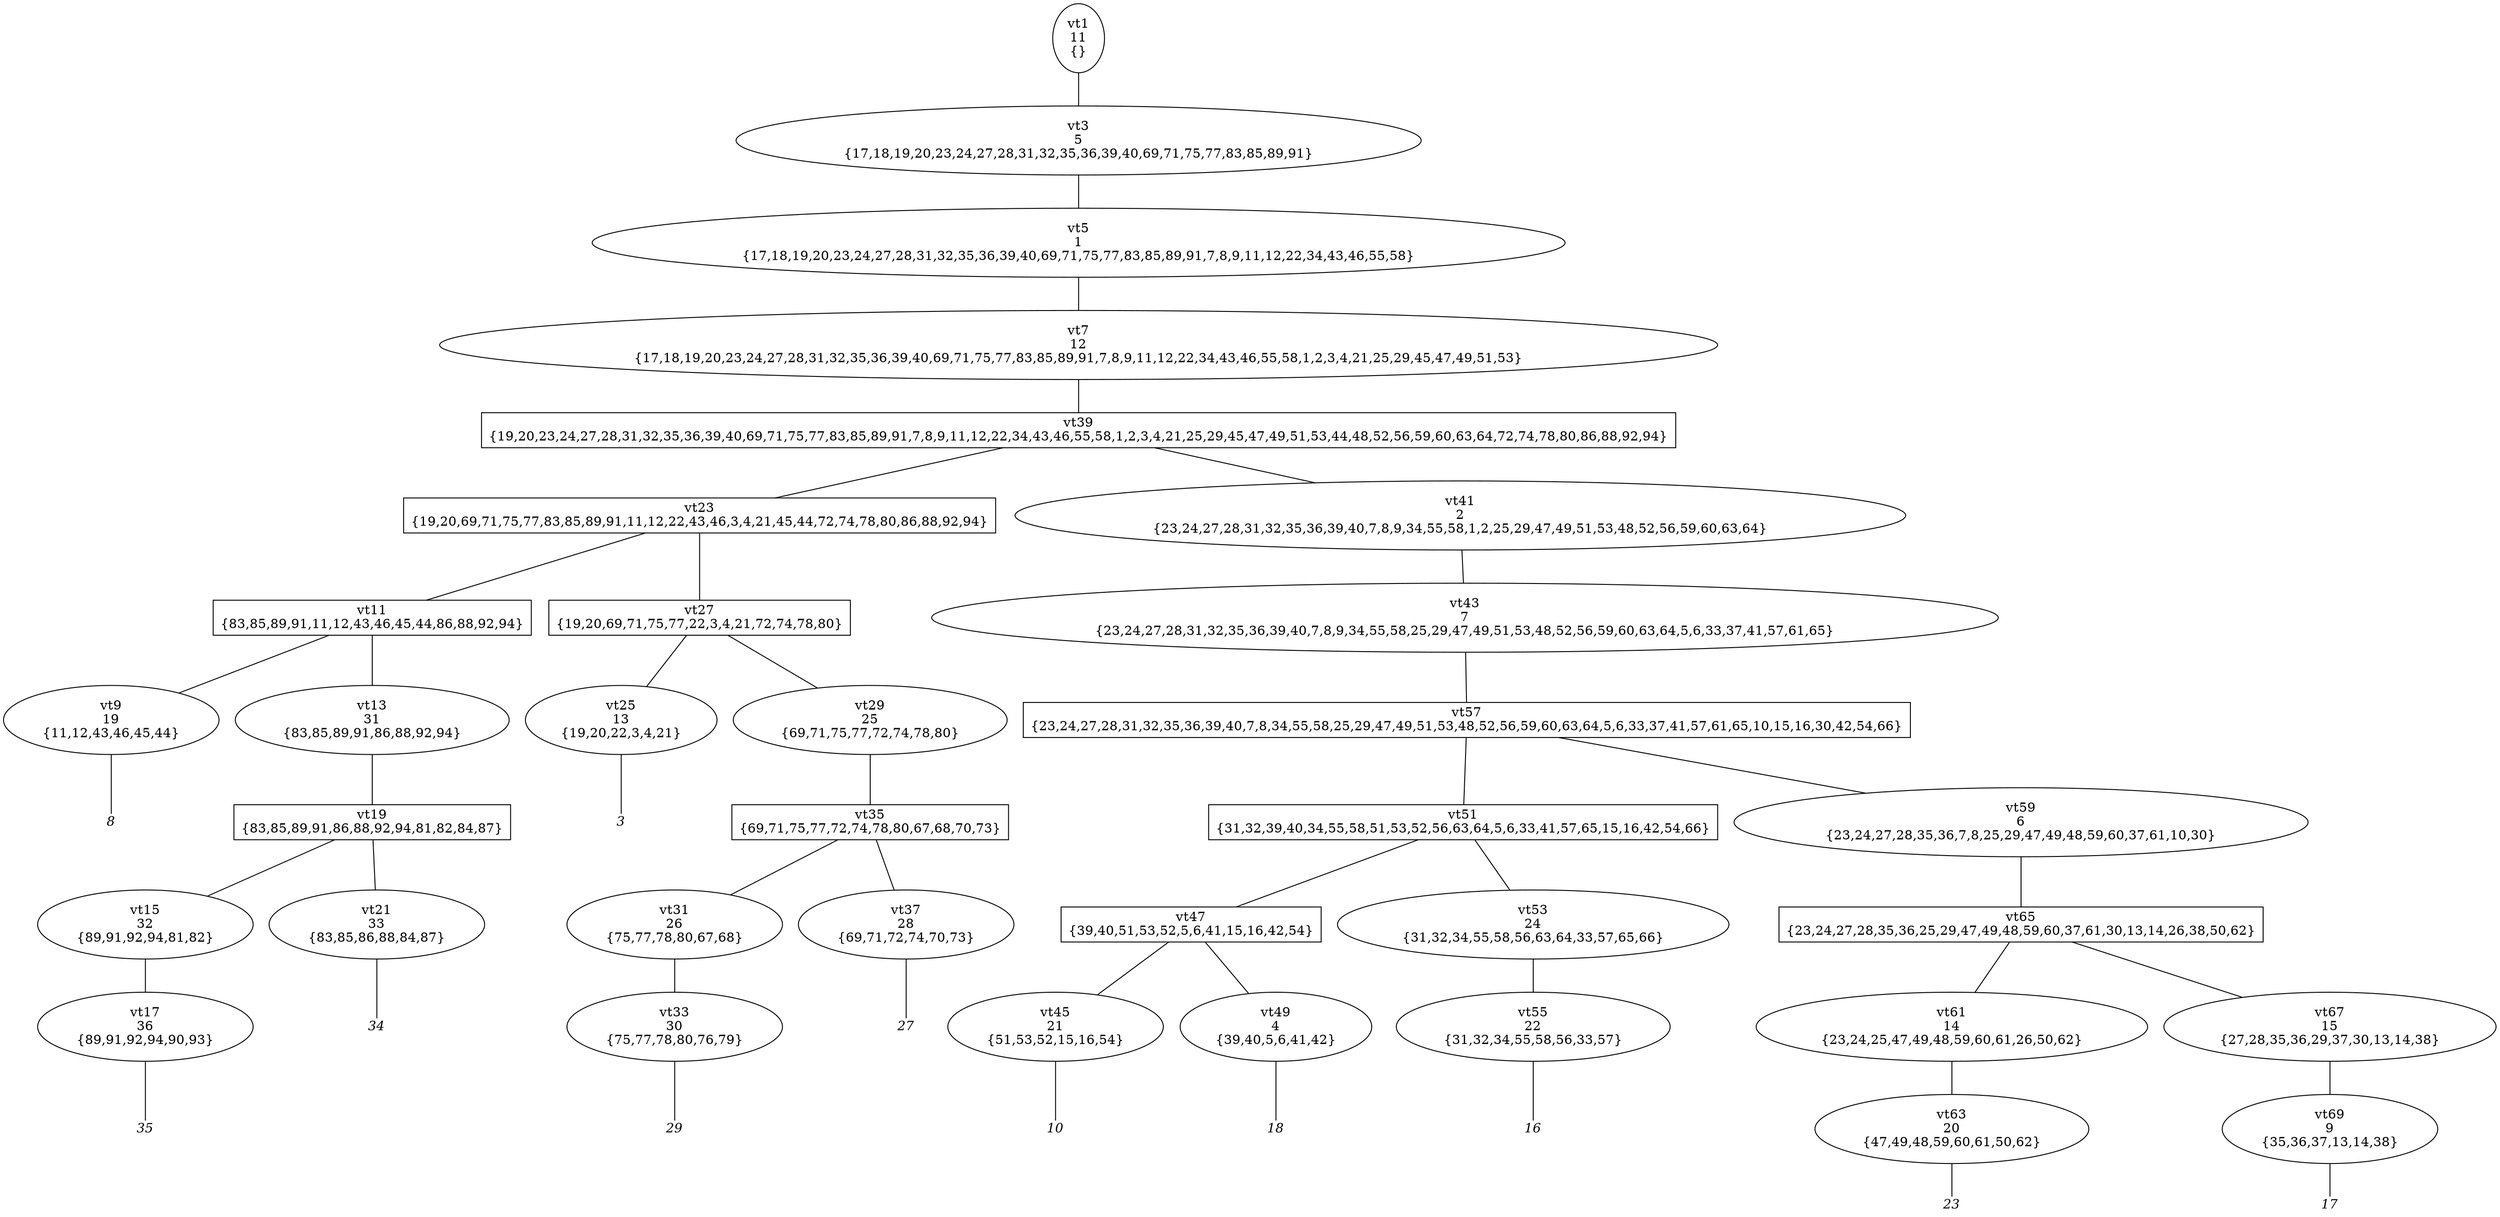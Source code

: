 
digraph vtree {

overlap=false

n1 [label="vt1
11
{}",shape="ellipse"]; 
n3 [label="vt3
5
{17,18,19,20,23,24,27,28,31,32,35,36,39,40,69,71,75,77,83,85,89,91}",shape="ellipse"]; 
n5 [label="vt5
1
{17,18,19,20,23,24,27,28,31,32,35,36,39,40,69,71,75,77,83,85,89,91,7,8,9,11,12,22,34,43,46,55,58}",shape="ellipse"]; 
n7 [label="vt7
12
{17,18,19,20,23,24,27,28,31,32,35,36,39,40,69,71,75,77,83,85,89,91,7,8,9,11,12,22,34,43,46,55,58,1,2,3,4,21,25,29,45,47,49,51,53}",shape="ellipse"]; 
n39 [label="vt39
{19,20,23,24,27,28,31,32,35,36,39,40,69,71,75,77,83,85,89,91,7,8,9,11,12,22,34,43,46,55,58,1,2,3,4,21,25,29,45,47,49,51,53,44,48,52,56,59,60,63,64,72,74,78,80,86,88,92,94}",shape="box"]; 
n23 [label="vt23
{19,20,69,71,75,77,83,85,89,91,11,12,22,43,46,3,4,21,45,44,72,74,78,80,86,88,92,94}",shape="box"]; 
n11 [label="vt11
{83,85,89,91,11,12,43,46,45,44,86,88,92,94}",shape="box"]; 
n9 [label="vt9
19
{11,12,43,46,45,44}",shape="ellipse"]; 
n10 [label="8",fontname="Times-Italic",fontsize=14,shape=plaintext,fixedsize=true,width=.25,height=.25]; 
n13 [label="vt13
31
{83,85,89,91,86,88,92,94}",shape="ellipse"]; 
n19 [label="vt19
{83,85,89,91,86,88,92,94,81,82,84,87}",shape="box"]; 
n15 [label="vt15
32
{89,91,92,94,81,82}",shape="ellipse"]; 
n17 [label="vt17
36
{89,91,92,94,90,93}",shape="ellipse"]; 
n18 [label="35",fontname="Times-Italic",fontsize=14,shape=plaintext,fixedsize=true,width=.25,height=.25]; 
n21 [label="vt21
33
{83,85,86,88,84,87}",shape="ellipse"]; 
n22 [label="34",fontname="Times-Italic",fontsize=14,shape=plaintext,fixedsize=true,width=.25,height=.25]; 
n27 [label="vt27
{19,20,69,71,75,77,22,3,4,21,72,74,78,80}",shape="box"]; 
n25 [label="vt25
13
{19,20,22,3,4,21}",shape="ellipse"]; 
n26 [label="3",fontname="Times-Italic",fontsize=14,shape=plaintext,fixedsize=true,width=.25,height=.25]; 
n29 [label="vt29
25
{69,71,75,77,72,74,78,80}",shape="ellipse"]; 
n35 [label="vt35
{69,71,75,77,72,74,78,80,67,68,70,73}",shape="box"]; 
n31 [label="vt31
26
{75,77,78,80,67,68}",shape="ellipse"]; 
n33 [label="vt33
30
{75,77,78,80,76,79}",shape="ellipse"]; 
n34 [label="29",fontname="Times-Italic",fontsize=14,shape=plaintext,fixedsize=true,width=.25,height=.25]; 
n37 [label="vt37
28
{69,71,72,74,70,73}",shape="ellipse"]; 
n38 [label="27",fontname="Times-Italic",fontsize=14,shape=plaintext,fixedsize=true,width=.25,height=.25]; 
n41 [label="vt41
2
{23,24,27,28,31,32,35,36,39,40,7,8,9,34,55,58,1,2,25,29,47,49,51,53,48,52,56,59,60,63,64}",shape="ellipse"]; 
n43 [label="vt43
7
{23,24,27,28,31,32,35,36,39,40,7,8,9,34,55,58,25,29,47,49,51,53,48,52,56,59,60,63,64,5,6,33,37,41,57,61,65}",shape="ellipse"]; 
n57 [label="vt57
{23,24,27,28,31,32,35,36,39,40,7,8,34,55,58,25,29,47,49,51,53,48,52,56,59,60,63,64,5,6,33,37,41,57,61,65,10,15,16,30,42,54,66}",shape="box"]; 
n51 [label="vt51
{31,32,39,40,34,55,58,51,53,52,56,63,64,5,6,33,41,57,65,15,16,42,54,66}",shape="box"]; 
n47 [label="vt47
{39,40,51,53,52,5,6,41,15,16,42,54}",shape="box"]; 
n45 [label="vt45
21
{51,53,52,15,16,54}",shape="ellipse"]; 
n46 [label="10",fontname="Times-Italic",fontsize=14,shape=plaintext,fixedsize=true,width=.25,height=.25]; 
n49 [label="vt49
4
{39,40,5,6,41,42}",shape="ellipse"]; 
n50 [label="18",fontname="Times-Italic",fontsize=14,shape=plaintext,fixedsize=true,width=.25,height=.25]; 
n53 [label="vt53
24
{31,32,34,55,58,56,63,64,33,57,65,66}",shape="ellipse"]; 
n55 [label="vt55
22
{31,32,34,55,58,56,33,57}",shape="ellipse"]; 
n56 [label="16",fontname="Times-Italic",fontsize=14,shape=plaintext,fixedsize=true,width=.25,height=.25]; 
n59 [label="vt59
6
{23,24,27,28,35,36,7,8,25,29,47,49,48,59,60,37,61,10,30}",shape="ellipse"]; 
n65 [label="vt65
{23,24,27,28,35,36,25,29,47,49,48,59,60,37,61,30,13,14,26,38,50,62}",shape="box"]; 
n61 [label="vt61
14
{23,24,25,47,49,48,59,60,61,26,50,62}",shape="ellipse"]; 
n63 [label="vt63
20
{47,49,48,59,60,61,50,62}",shape="ellipse"]; 
n64 [label="23",fontname="Times-Italic",fontsize=14,shape=plaintext,fixedsize=true,width=.25,height=.25]; 
n67 [label="vt67
15
{27,28,35,36,29,37,30,13,14,38}",shape="ellipse"]; 
n69 [label="vt69
9
{35,36,37,13,14,38}",shape="ellipse"]; 
n70 [label="17",fontname="Times-Italic",fontsize=14,shape=plaintext,fixedsize=true,width=.25,height=.25]; 
n1->n3 [arrowhead=none];
n3->n5 [arrowhead=none];
n5->n7 [arrowhead=none];
n7->n39 [arrowhead=none];
n39->n23 [arrowhead=none];
n23->n11 [arrowhead=none];
n11->n9 [arrowhead=none];
n9->n10 [arrowhead=none];
n11->n13 [arrowhead=none];
n13->n19 [arrowhead=none];
n19->n15 [arrowhead=none];
n15->n17 [arrowhead=none];
n17->n18 [arrowhead=none];
n19->n21 [arrowhead=none];
n21->n22 [arrowhead=none];
n23->n27 [arrowhead=none];
n27->n25 [arrowhead=none];
n25->n26 [arrowhead=none];
n27->n29 [arrowhead=none];
n29->n35 [arrowhead=none];
n35->n31 [arrowhead=none];
n31->n33 [arrowhead=none];
n33->n34 [arrowhead=none];
n35->n37 [arrowhead=none];
n37->n38 [arrowhead=none];
n39->n41 [arrowhead=none];
n41->n43 [arrowhead=none];
n43->n57 [arrowhead=none];
n57->n51 [arrowhead=none];
n51->n47 [arrowhead=none];
n47->n45 [arrowhead=none];
n45->n46 [arrowhead=none];
n47->n49 [arrowhead=none];
n49->n50 [arrowhead=none];
n51->n53 [arrowhead=none];
n53->n55 [arrowhead=none];
n55->n56 [arrowhead=none];
n57->n59 [arrowhead=none];
n59->n65 [arrowhead=none];
n65->n61 [arrowhead=none];
n61->n63 [arrowhead=none];
n63->n64 [arrowhead=none];
n65->n67 [arrowhead=none];
n67->n69 [arrowhead=none];
n69->n70 [arrowhead=none];


}